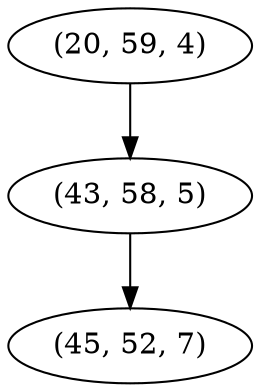 digraph tree {
    "(20, 59, 4)";
    "(43, 58, 5)";
    "(45, 52, 7)";
    "(20, 59, 4)" -> "(43, 58, 5)";
    "(43, 58, 5)" -> "(45, 52, 7)";
}
